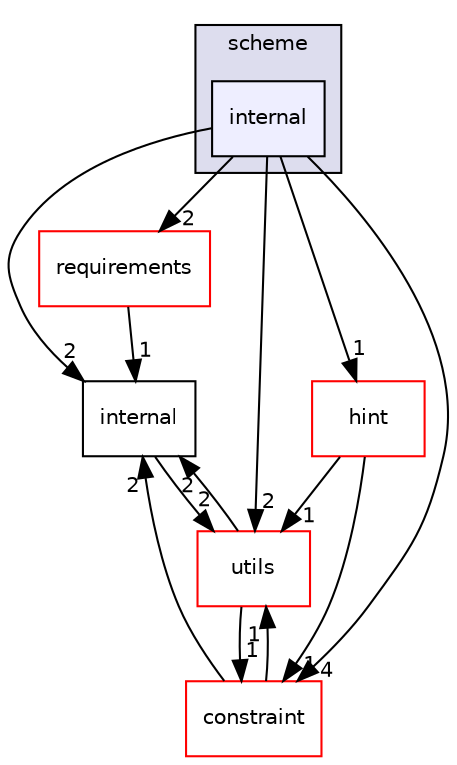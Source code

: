 digraph "include/tvm/scheme/internal" {
  compound=true
  node [ fontsize="10", fontname="Helvetica"];
  edge [ labelfontsize="10", labelfontname="Helvetica"];
  subgraph clusterdir_2692b72ddc0701b0608665f2dcf95618 {
    graph [ bgcolor="#ddddee", pencolor="black", label="scheme" fontname="Helvetica", fontsize="10", URL="dir_2692b72ddc0701b0608665f2dcf95618.html"]
  dir_95c1fd391bbcbe5883f133198784cdc1 [shape=box, label="internal", style="filled", fillcolor="#eeeeff", pencolor="black", URL="dir_95c1fd391bbcbe5883f133198784cdc1.html"];
  }
  dir_020a04e36825fdb5d137e6f4f382bacd [shape=box label="internal" URL="dir_020a04e36825fdb5d137e6f4f382bacd.html"];
  dir_02c2fac6d932f25932ff780d6d7745ad [shape=box label="utils" fillcolor="white" style="filled" color="red" URL="dir_02c2fac6d932f25932ff780d6d7745ad.html"];
  dir_3da2fb1a4e92ae5a07969183ba8f1a5f [shape=box label="requirements" fillcolor="white" style="filled" color="red" URL="dir_3da2fb1a4e92ae5a07969183ba8f1a5f.html"];
  dir_70f4842f3eba0a62b03727d95fc3dfc9 [shape=box label="hint" fillcolor="white" style="filled" color="red" URL="dir_70f4842f3eba0a62b03727d95fc3dfc9.html"];
  dir_8aade20741a7f4a13662c9851e607ed3 [shape=box label="constraint" fillcolor="white" style="filled" color="red" URL="dir_8aade20741a7f4a13662c9851e607ed3.html"];
  dir_02c2fac6d932f25932ff780d6d7745ad->dir_020a04e36825fdb5d137e6f4f382bacd [headlabel="2", labeldistance=1.5 headhref="dir_000033_000007.html"];
  dir_02c2fac6d932f25932ff780d6d7745ad->dir_8aade20741a7f4a13662c9851e607ed3 [headlabel="1", labeldistance=1.5 headhref="dir_000033_000004.html"];
  dir_8aade20741a7f4a13662c9851e607ed3->dir_020a04e36825fdb5d137e6f4f382bacd [headlabel="2", labeldistance=1.5 headhref="dir_000004_000007.html"];
  dir_8aade20741a7f4a13662c9851e607ed3->dir_02c2fac6d932f25932ff780d6d7745ad [headlabel="1", labeldistance=1.5 headhref="dir_000004_000033.html"];
  dir_020a04e36825fdb5d137e6f4f382bacd->dir_02c2fac6d932f25932ff780d6d7745ad [headlabel="2", labeldistance=1.5 headhref="dir_000007_000033.html"];
  dir_3da2fb1a4e92ae5a07969183ba8f1a5f->dir_020a04e36825fdb5d137e6f4f382bacd [headlabel="1", labeldistance=1.5 headhref="dir_000023_000007.html"];
  dir_95c1fd391bbcbe5883f133198784cdc1->dir_020a04e36825fdb5d137e6f4f382bacd [headlabel="2", labeldistance=1.5 headhref="dir_000028_000007.html"];
  dir_95c1fd391bbcbe5883f133198784cdc1->dir_02c2fac6d932f25932ff780d6d7745ad [headlabel="2", labeldistance=1.5 headhref="dir_000028_000033.html"];
  dir_95c1fd391bbcbe5883f133198784cdc1->dir_3da2fb1a4e92ae5a07969183ba8f1a5f [headlabel="2", labeldistance=1.5 headhref="dir_000028_000023.html"];
  dir_95c1fd391bbcbe5883f133198784cdc1->dir_70f4842f3eba0a62b03727d95fc3dfc9 [headlabel="1", labeldistance=1.5 headhref="dir_000028_000020.html"];
  dir_95c1fd391bbcbe5883f133198784cdc1->dir_8aade20741a7f4a13662c9851e607ed3 [headlabel="4", labeldistance=1.5 headhref="dir_000028_000004.html"];
  dir_70f4842f3eba0a62b03727d95fc3dfc9->dir_02c2fac6d932f25932ff780d6d7745ad [headlabel="1", labeldistance=1.5 headhref="dir_000020_000033.html"];
  dir_70f4842f3eba0a62b03727d95fc3dfc9->dir_8aade20741a7f4a13662c9851e607ed3 [headlabel="1", labeldistance=1.5 headhref="dir_000020_000004.html"];
}
